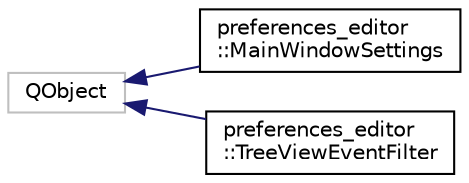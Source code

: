 digraph "Graphical Class Hierarchy"
{
 // LATEX_PDF_SIZE
  edge [fontname="Helvetica",fontsize="10",labelfontname="Helvetica",labelfontsize="10"];
  node [fontname="Helvetica",fontsize="10",shape=record];
  rankdir="LR";
  Node93 [label="QObject",height=0.2,width=0.4,color="grey75", fillcolor="white", style="filled",tooltip=" "];
  Node93 -> Node0 [dir="back",color="midnightblue",fontsize="10",style="solid",fontname="Helvetica"];
  Node0 [label="preferences_editor\l::MainWindowSettings",height=0.2,width=0.4,color="black", fillcolor="white", style="filled",URL="$classpreferences__editor_1_1_main_window_settings.html",tooltip=" "];
  Node93 -> Node95 [dir="back",color="midnightblue",fontsize="10",style="solid",fontname="Helvetica"];
  Node95 [label="preferences_editor\l::TreeViewEventFilter",height=0.2,width=0.4,color="black", fillcolor="white", style="filled",URL="$classpreferences__editor_1_1_tree_view_event_filter.html",tooltip=" "];
}
